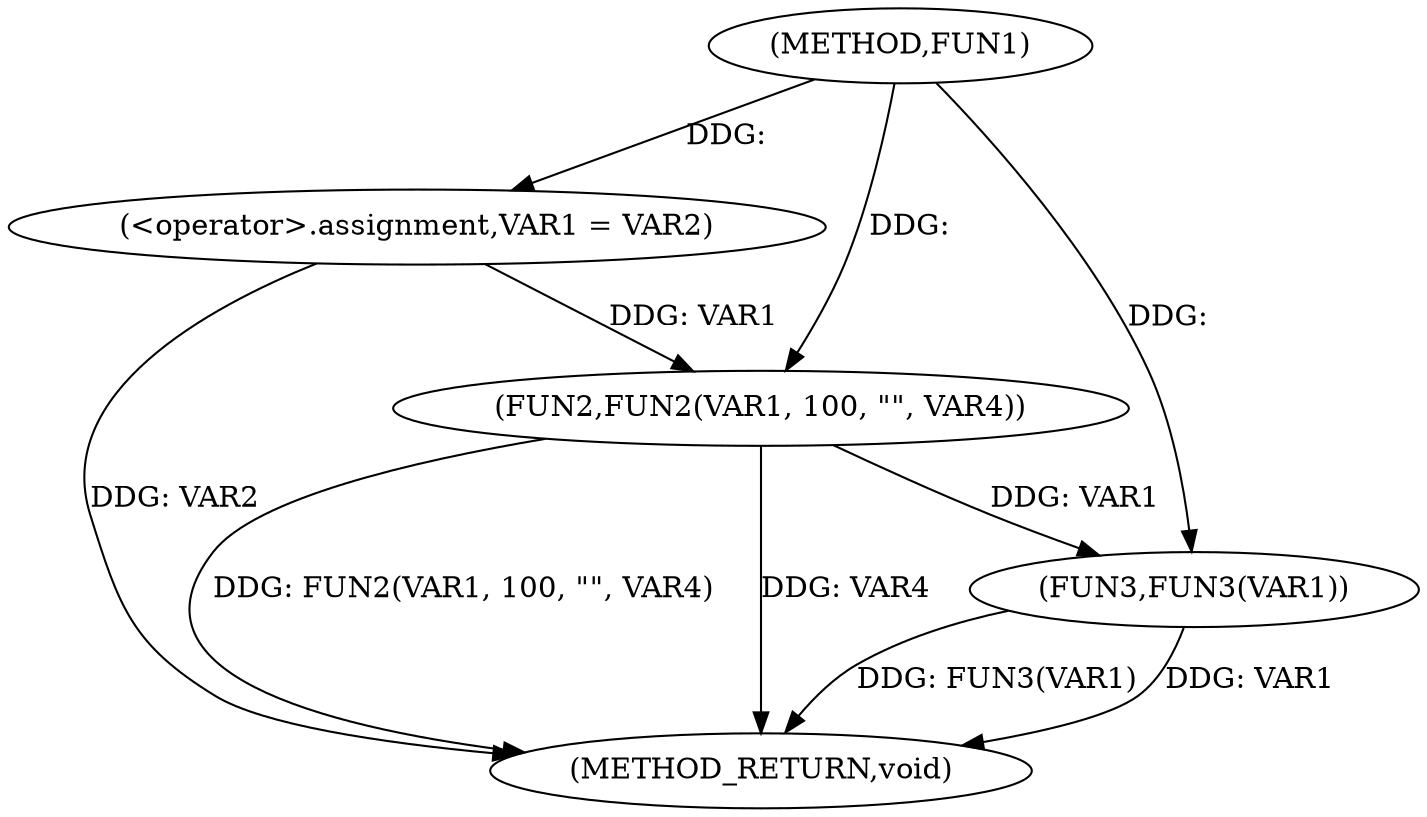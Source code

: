 digraph FUN1 {  
"1000100" [label = "(METHOD,FUN1)" ]
"1000119" [label = "(METHOD_RETURN,void)" ]
"1000107" [label = "(<operator>.assignment,VAR1 = VAR2)" ]
"1000112" [label = "(FUN2,FUN2(VAR1, 100, \"\", VAR4))" ]
"1000117" [label = "(FUN3,FUN3(VAR1))" ]
  "1000117" -> "1000119"  [ label = "DDG: FUN3(VAR1)"] 
  "1000117" -> "1000119"  [ label = "DDG: VAR1"] 
  "1000112" -> "1000119"  [ label = "DDG: FUN2(VAR1, 100, \"\", VAR4)"] 
  "1000112" -> "1000119"  [ label = "DDG: VAR4"] 
  "1000107" -> "1000119"  [ label = "DDG: VAR2"] 
  "1000100" -> "1000107"  [ label = "DDG: "] 
  "1000107" -> "1000112"  [ label = "DDG: VAR1"] 
  "1000100" -> "1000112"  [ label = "DDG: "] 
  "1000112" -> "1000117"  [ label = "DDG: VAR1"] 
  "1000100" -> "1000117"  [ label = "DDG: "] 
}
